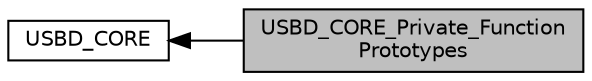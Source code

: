 digraph "USBD_CORE_Private_FunctionPrototypes"
{
  edge [fontname="Helvetica",fontsize="10",labelfontname="Helvetica",labelfontsize="10"];
  node [fontname="Helvetica",fontsize="10",shape=record];
  rankdir=LR;
  Node0 [label="USBD_CORE_Private_Function\lPrototypes",height=0.2,width=0.4,color="black", fillcolor="grey75", style="filled", fontcolor="black"];
  Node1 [label="USBD_CORE",height=0.2,width=0.4,color="black", fillcolor="white", style="filled",URL="$group___u_s_b_d___c_o_r_e.html",tooltip="This file is the Header file for usbd_core.c file. "];
  Node1->Node0 [shape=plaintext, dir="back", style="solid"];
}
